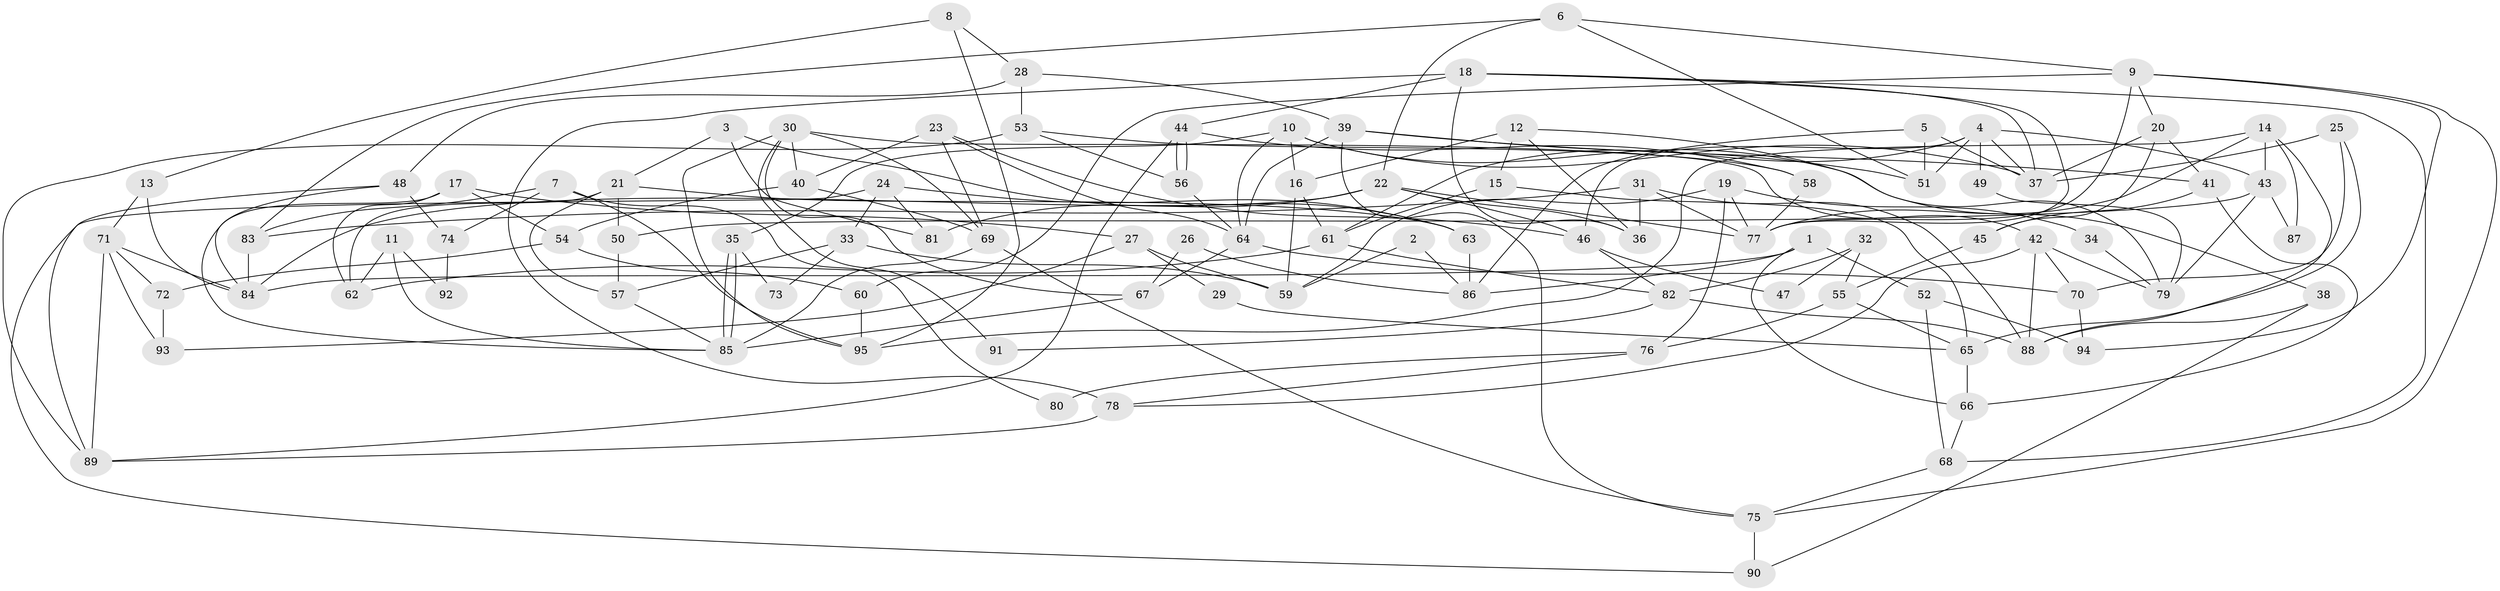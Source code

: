 // coarse degree distribution, {7: 0.030303030303030304, 5: 0.15151515151515152, 3: 0.19696969696969696, 8: 0.07575757575757576, 4: 0.2727272727272727, 6: 0.13636363636363635, 10: 0.030303030303030304, 2: 0.09090909090909091, 9: 0.015151515151515152}
// Generated by graph-tools (version 1.1) at 2025/52/02/27/25 19:52:01]
// undirected, 95 vertices, 190 edges
graph export_dot {
graph [start="1"]
  node [color=gray90,style=filled];
  1;
  2;
  3;
  4;
  5;
  6;
  7;
  8;
  9;
  10;
  11;
  12;
  13;
  14;
  15;
  16;
  17;
  18;
  19;
  20;
  21;
  22;
  23;
  24;
  25;
  26;
  27;
  28;
  29;
  30;
  31;
  32;
  33;
  34;
  35;
  36;
  37;
  38;
  39;
  40;
  41;
  42;
  43;
  44;
  45;
  46;
  47;
  48;
  49;
  50;
  51;
  52;
  53;
  54;
  55;
  56;
  57;
  58;
  59;
  60;
  61;
  62;
  63;
  64;
  65;
  66;
  67;
  68;
  69;
  70;
  71;
  72;
  73;
  74;
  75;
  76;
  77;
  78;
  79;
  80;
  81;
  82;
  83;
  84;
  85;
  86;
  87;
  88;
  89;
  90;
  91;
  92;
  93;
  94;
  95;
  1 -- 84;
  1 -- 52;
  1 -- 66;
  1 -- 86;
  2 -- 59;
  2 -- 86;
  3 -- 21;
  3 -- 63;
  3 -- 81;
  4 -- 46;
  4 -- 37;
  4 -- 43;
  4 -- 49;
  4 -- 51;
  4 -- 61;
  5 -- 37;
  5 -- 51;
  5 -- 86;
  6 -- 22;
  6 -- 51;
  6 -- 9;
  6 -- 83;
  7 -- 95;
  7 -- 83;
  7 -- 74;
  7 -- 80;
  8 -- 13;
  8 -- 28;
  8 -- 95;
  9 -- 77;
  9 -- 20;
  9 -- 60;
  9 -- 75;
  9 -- 94;
  10 -- 37;
  10 -- 64;
  10 -- 16;
  10 -- 35;
  10 -- 38;
  11 -- 62;
  11 -- 85;
  11 -- 92;
  12 -- 36;
  12 -- 15;
  12 -- 16;
  12 -- 79;
  13 -- 84;
  13 -- 71;
  14 -- 88;
  14 -- 43;
  14 -- 77;
  14 -- 87;
  14 -- 95;
  15 -- 61;
  15 -- 65;
  16 -- 59;
  16 -- 61;
  17 -- 85;
  17 -- 62;
  17 -- 27;
  17 -- 54;
  18 -- 36;
  18 -- 77;
  18 -- 37;
  18 -- 44;
  18 -- 68;
  18 -- 78;
  19 -- 76;
  19 -- 77;
  19 -- 34;
  19 -- 59;
  20 -- 41;
  20 -- 37;
  20 -- 45;
  21 -- 50;
  21 -- 57;
  21 -- 62;
  21 -- 63;
  22 -- 81;
  22 -- 46;
  22 -- 36;
  22 -- 77;
  22 -- 84;
  23 -- 40;
  23 -- 64;
  23 -- 46;
  23 -- 69;
  24 -- 90;
  24 -- 63;
  24 -- 33;
  24 -- 81;
  25 -- 70;
  25 -- 37;
  25 -- 65;
  26 -- 67;
  26 -- 86;
  27 -- 59;
  27 -- 29;
  27 -- 93;
  28 -- 48;
  28 -- 39;
  28 -- 53;
  29 -- 65;
  30 -- 95;
  30 -- 69;
  30 -- 40;
  30 -- 42;
  30 -- 67;
  30 -- 91;
  31 -- 77;
  31 -- 83;
  31 -- 36;
  31 -- 88;
  32 -- 55;
  32 -- 82;
  32 -- 47;
  33 -- 59;
  33 -- 57;
  33 -- 73;
  34 -- 79;
  35 -- 85;
  35 -- 85;
  35 -- 73;
  38 -- 88;
  38 -- 90;
  39 -- 64;
  39 -- 75;
  39 -- 41;
  39 -- 51;
  40 -- 54;
  40 -- 69;
  41 -- 66;
  41 -- 45;
  42 -- 78;
  42 -- 70;
  42 -- 79;
  42 -- 88;
  43 -- 79;
  43 -- 50;
  43 -- 87;
  44 -- 56;
  44 -- 56;
  44 -- 58;
  44 -- 89;
  45 -- 55;
  46 -- 82;
  46 -- 47;
  48 -- 89;
  48 -- 84;
  48 -- 74;
  49 -- 79;
  50 -- 57;
  52 -- 68;
  52 -- 94;
  53 -- 58;
  53 -- 56;
  53 -- 89;
  54 -- 60;
  54 -- 72;
  55 -- 65;
  55 -- 76;
  56 -- 64;
  57 -- 85;
  58 -- 77;
  60 -- 95;
  61 -- 62;
  61 -- 82;
  63 -- 86;
  64 -- 67;
  64 -- 70;
  65 -- 66;
  66 -- 68;
  67 -- 85;
  68 -- 75;
  69 -- 75;
  69 -- 85;
  70 -- 94;
  71 -- 89;
  71 -- 93;
  71 -- 72;
  71 -- 84;
  72 -- 93;
  74 -- 92;
  75 -- 90;
  76 -- 78;
  76 -- 80;
  78 -- 89;
  82 -- 88;
  82 -- 91;
  83 -- 84;
}

